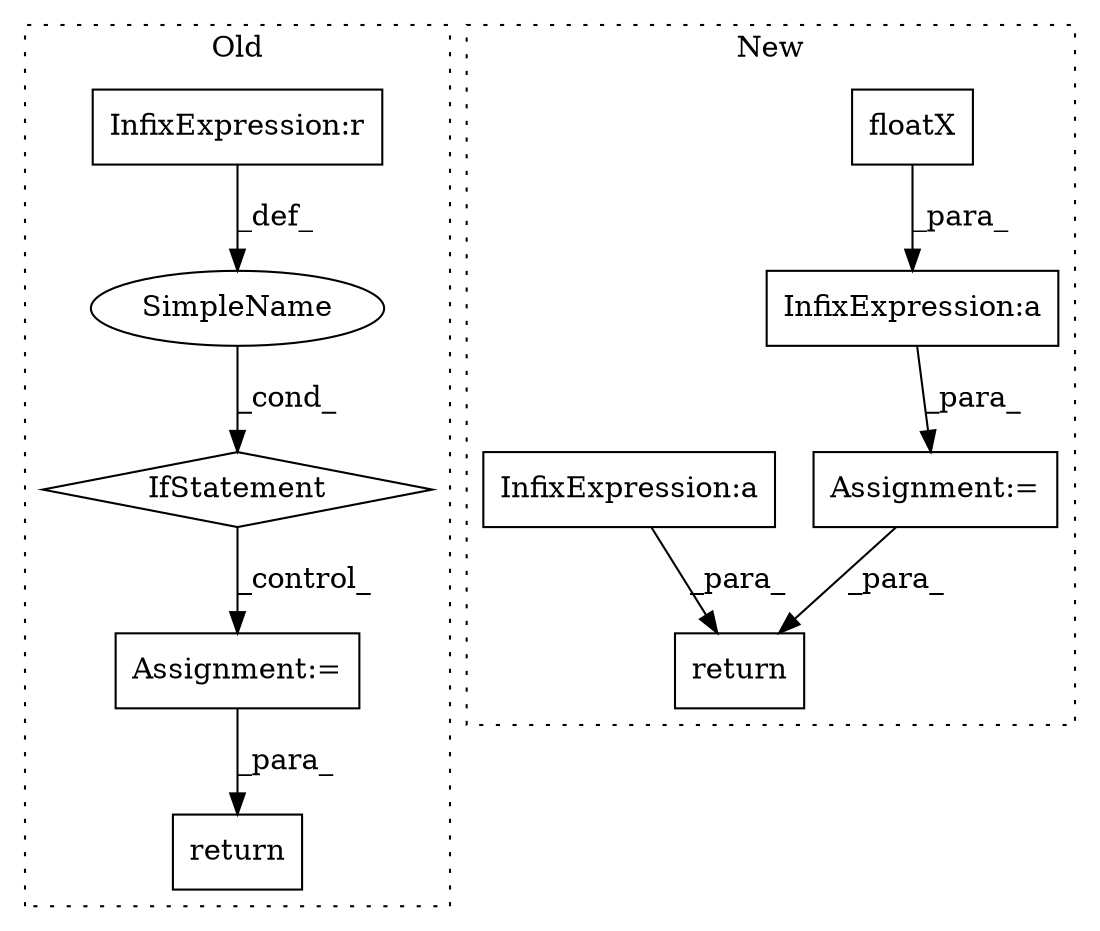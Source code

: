 digraph G {
subgraph cluster0 {
1 [label="return" a="41" s="5185" l="7" shape="box"];
7 [label="Assignment:=" a="7" s="5130" l="1" shape="box"];
8 [label="IfStatement" a="25" s="4960,4987" l="4,2" shape="diamond"];
9 [label="SimpleName" a="42" s="" l="" shape="ellipse"];
10 [label="InfixExpression:r" a="27" s="4978" l="4" shape="box"];
label = "Old";
style="dotted";
}
subgraph cluster1 {
2 [label="floatX" a="32" s="8060,8090" l="7,1" shape="box"];
3 [label="return" a="41" s="8098" l="7" shape="box"];
4 [label="InfixExpression:a" a="27" s="8123" l="3" shape="box"];
5 [label="InfixExpression:a" a="27" s="8051" l="3" shape="box"];
6 [label="Assignment:=" a="7" s="8039" l="1" shape="box"];
label = "New";
style="dotted";
}
2 -> 5 [label="_para_"];
4 -> 3 [label="_para_"];
5 -> 6 [label="_para_"];
6 -> 3 [label="_para_"];
7 -> 1 [label="_para_"];
8 -> 7 [label="_control_"];
9 -> 8 [label="_cond_"];
10 -> 9 [label="_def_"];
}